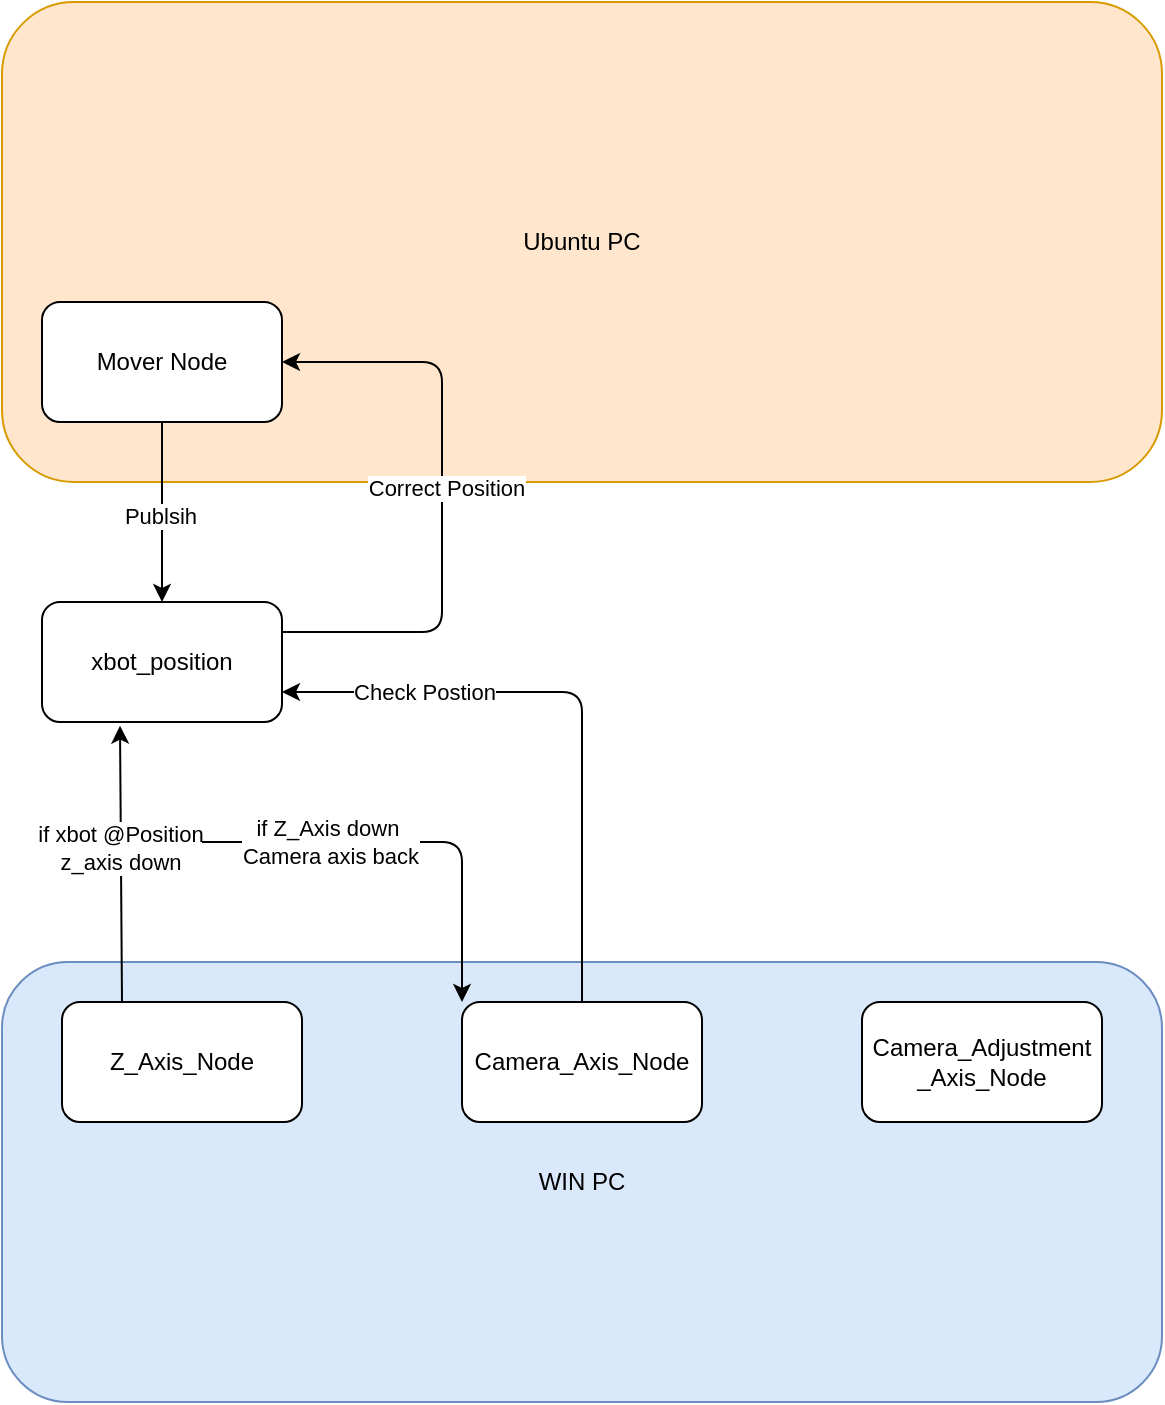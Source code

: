 <mxfile>
    <diagram id="hiiz4YDYO41VP8KnvKBO" name="Page-1">
        <mxGraphModel dx="1066" dy="543" grid="1" gridSize="10" guides="1" tooltips="1" connect="1" arrows="1" fold="1" page="1" pageScale="1" pageWidth="850" pageHeight="1100" math="0" shadow="0">
            <root>
                <mxCell id="0"/>
                <mxCell id="1" parent="0"/>
                <mxCell id="5" value="Ubuntu PC" style="rounded=1;whiteSpace=wrap;html=1;fillColor=#ffe6cc;strokeColor=#d79b00;" vertex="1" parent="1">
                    <mxGeometry x="80" y="310" width="580" height="240" as="geometry"/>
                </mxCell>
                <mxCell id="2" value="Mover Node" style="rounded=1;whiteSpace=wrap;html=1;" vertex="1" parent="1">
                    <mxGeometry x="100" y="460" width="120" height="60" as="geometry"/>
                </mxCell>
                <mxCell id="6" value="WIN PC" style="rounded=1;whiteSpace=wrap;html=1;shadow=0;glass=0;fillColor=#dae8fc;strokeColor=#6c8ebf;" vertex="1" parent="1">
                    <mxGeometry x="80" y="790" width="580" height="220" as="geometry"/>
                </mxCell>
                <mxCell id="7" value="Z_Axis_Node" style="rounded=1;whiteSpace=wrap;html=1;" vertex="1" parent="1">
                    <mxGeometry x="110" y="810" width="120" height="60" as="geometry"/>
                </mxCell>
                <mxCell id="16" style="edgeStyle=none;html=1;exitX=0.5;exitY=0;exitDx=0;exitDy=0;entryX=1;entryY=0.75;entryDx=0;entryDy=0;" edge="1" parent="1" source="8" target="13">
                    <mxGeometry relative="1" as="geometry">
                        <mxPoint x="300" y="620" as="targetPoint"/>
                        <Array as="points">
                            <mxPoint x="370" y="655"/>
                        </Array>
                    </mxGeometry>
                </mxCell>
                <mxCell id="17" value="Check Postion" style="edgeLabel;html=1;align=center;verticalAlign=middle;resizable=0;points=[];" vertex="1" connectable="0" parent="16">
                    <mxGeometry x="0.538" relative="1" as="geometry">
                        <mxPoint as="offset"/>
                    </mxGeometry>
                </mxCell>
                <mxCell id="8" value="Camera_Axis_Node" style="rounded=1;whiteSpace=wrap;html=1;" vertex="1" parent="1">
                    <mxGeometry x="310" y="810" width="120" height="60" as="geometry"/>
                </mxCell>
                <mxCell id="9" value="&lt;div style=&quot;&quot;&gt;&lt;span style=&quot;background-color: transparent;&quot;&gt;Camera_Adjustment&lt;/span&gt;&lt;/div&gt;&lt;div style=&quot;&quot;&gt;&lt;span style=&quot;background-color: transparent;&quot;&gt;_Axis_Node&lt;/span&gt;&lt;/div&gt;" style="rounded=1;whiteSpace=wrap;html=1;align=center;" vertex="1" parent="1">
                    <mxGeometry x="510" y="810" width="120" height="60" as="geometry"/>
                </mxCell>
                <mxCell id="10" value="" style="endArrow=classic;html=1;exitX=0.5;exitY=1;exitDx=0;exitDy=0;" edge="1" parent="1" source="2">
                    <mxGeometry width="50" height="50" relative="1" as="geometry">
                        <mxPoint x="530" y="630" as="sourcePoint"/>
                        <mxPoint x="160" y="610" as="targetPoint"/>
                    </mxGeometry>
                </mxCell>
                <mxCell id="14" value="Publsih" style="edgeLabel;html=1;align=center;verticalAlign=middle;resizable=0;points=[];" vertex="1" connectable="0" parent="10">
                    <mxGeometry x="0.044" y="-1" relative="1" as="geometry">
                        <mxPoint as="offset"/>
                    </mxGeometry>
                </mxCell>
                <mxCell id="18" style="edgeStyle=none;html=1;exitX=1;exitY=0.25;exitDx=0;exitDy=0;entryX=1;entryY=0.5;entryDx=0;entryDy=0;" edge="1" parent="1" source="13" target="2">
                    <mxGeometry relative="1" as="geometry">
                        <Array as="points">
                            <mxPoint x="300" y="625"/>
                            <mxPoint x="300" y="490"/>
                        </Array>
                    </mxGeometry>
                </mxCell>
                <mxCell id="19" value="Correct Position" style="edgeLabel;html=1;align=center;verticalAlign=middle;resizable=0;points=[];" vertex="1" connectable="0" parent="18">
                    <mxGeometry x="0.03" y="-2" relative="1" as="geometry">
                        <mxPoint as="offset"/>
                    </mxGeometry>
                </mxCell>
                <mxCell id="13" value="xbot_position" style="rounded=1;whiteSpace=wrap;html=1;" vertex="1" parent="1">
                    <mxGeometry x="100" y="610" width="120" height="60" as="geometry"/>
                </mxCell>
                <mxCell id="20" style="edgeStyle=none;html=1;exitX=0.25;exitY=0;exitDx=0;exitDy=0;entryX=0.325;entryY=1.031;entryDx=0;entryDy=0;entryPerimeter=0;" edge="1" parent="1" source="7" target="13">
                    <mxGeometry relative="1" as="geometry"/>
                </mxCell>
                <mxCell id="21" value="if xbot @Position&lt;br&gt;z_axis down" style="edgeLabel;html=1;align=center;verticalAlign=middle;resizable=0;points=[];" vertex="1" connectable="0" parent="20">
                    <mxGeometry x="0.115" y="1" relative="1" as="geometry">
                        <mxPoint as="offset"/>
                    </mxGeometry>
                </mxCell>
                <mxCell id="22" value="" style="endArrow=classic;html=1;entryX=0;entryY=0;entryDx=0;entryDy=0;" edge="1" parent="1" target="8">
                    <mxGeometry width="50" height="50" relative="1" as="geometry">
                        <mxPoint x="180" y="730" as="sourcePoint"/>
                        <mxPoint x="580" y="680" as="targetPoint"/>
                        <Array as="points">
                            <mxPoint x="310" y="730"/>
                        </Array>
                    </mxGeometry>
                </mxCell>
                <mxCell id="23" value="if Z_Axis down&amp;nbsp;&lt;div&gt;Camera axis back&lt;/div&gt;" style="edgeLabel;html=1;align=center;verticalAlign=middle;resizable=0;points=[];" vertex="1" connectable="0" parent="22">
                    <mxGeometry x="-0.395" relative="1" as="geometry">
                        <mxPoint as="offset"/>
                    </mxGeometry>
                </mxCell>
            </root>
        </mxGraphModel>
    </diagram>
</mxfile>